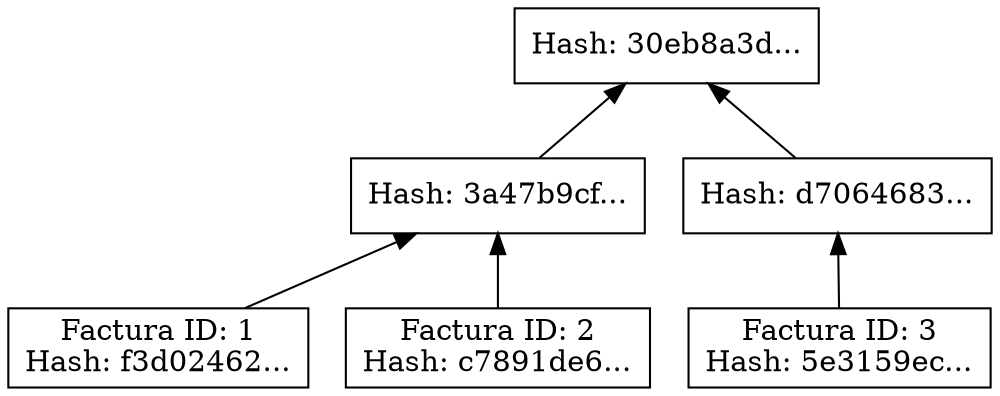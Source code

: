 digraph MerkleTree {
    rankdir=BT;
    node [shape=box];
    nodo0 [label="Hash: 30eb8a3d..."];
    nodo1 [label="Hash: 3a47b9cf..."];
    nodo2 [label="Factura ID: 1\nHash: f3d02462..."];
    nodo2 -> nodo1;
    nodo3 [label="Factura ID: 2\nHash: c7891de6..."];
    nodo3 -> nodo1;
    nodo1 -> nodo0;
    nodo4 [label="Hash: d7064683..."];
    nodo5 [label="Factura ID: 3\nHash: 5e3159ec..."];
    nodo5 -> nodo4;
    nodo4 -> nodo0;
}
